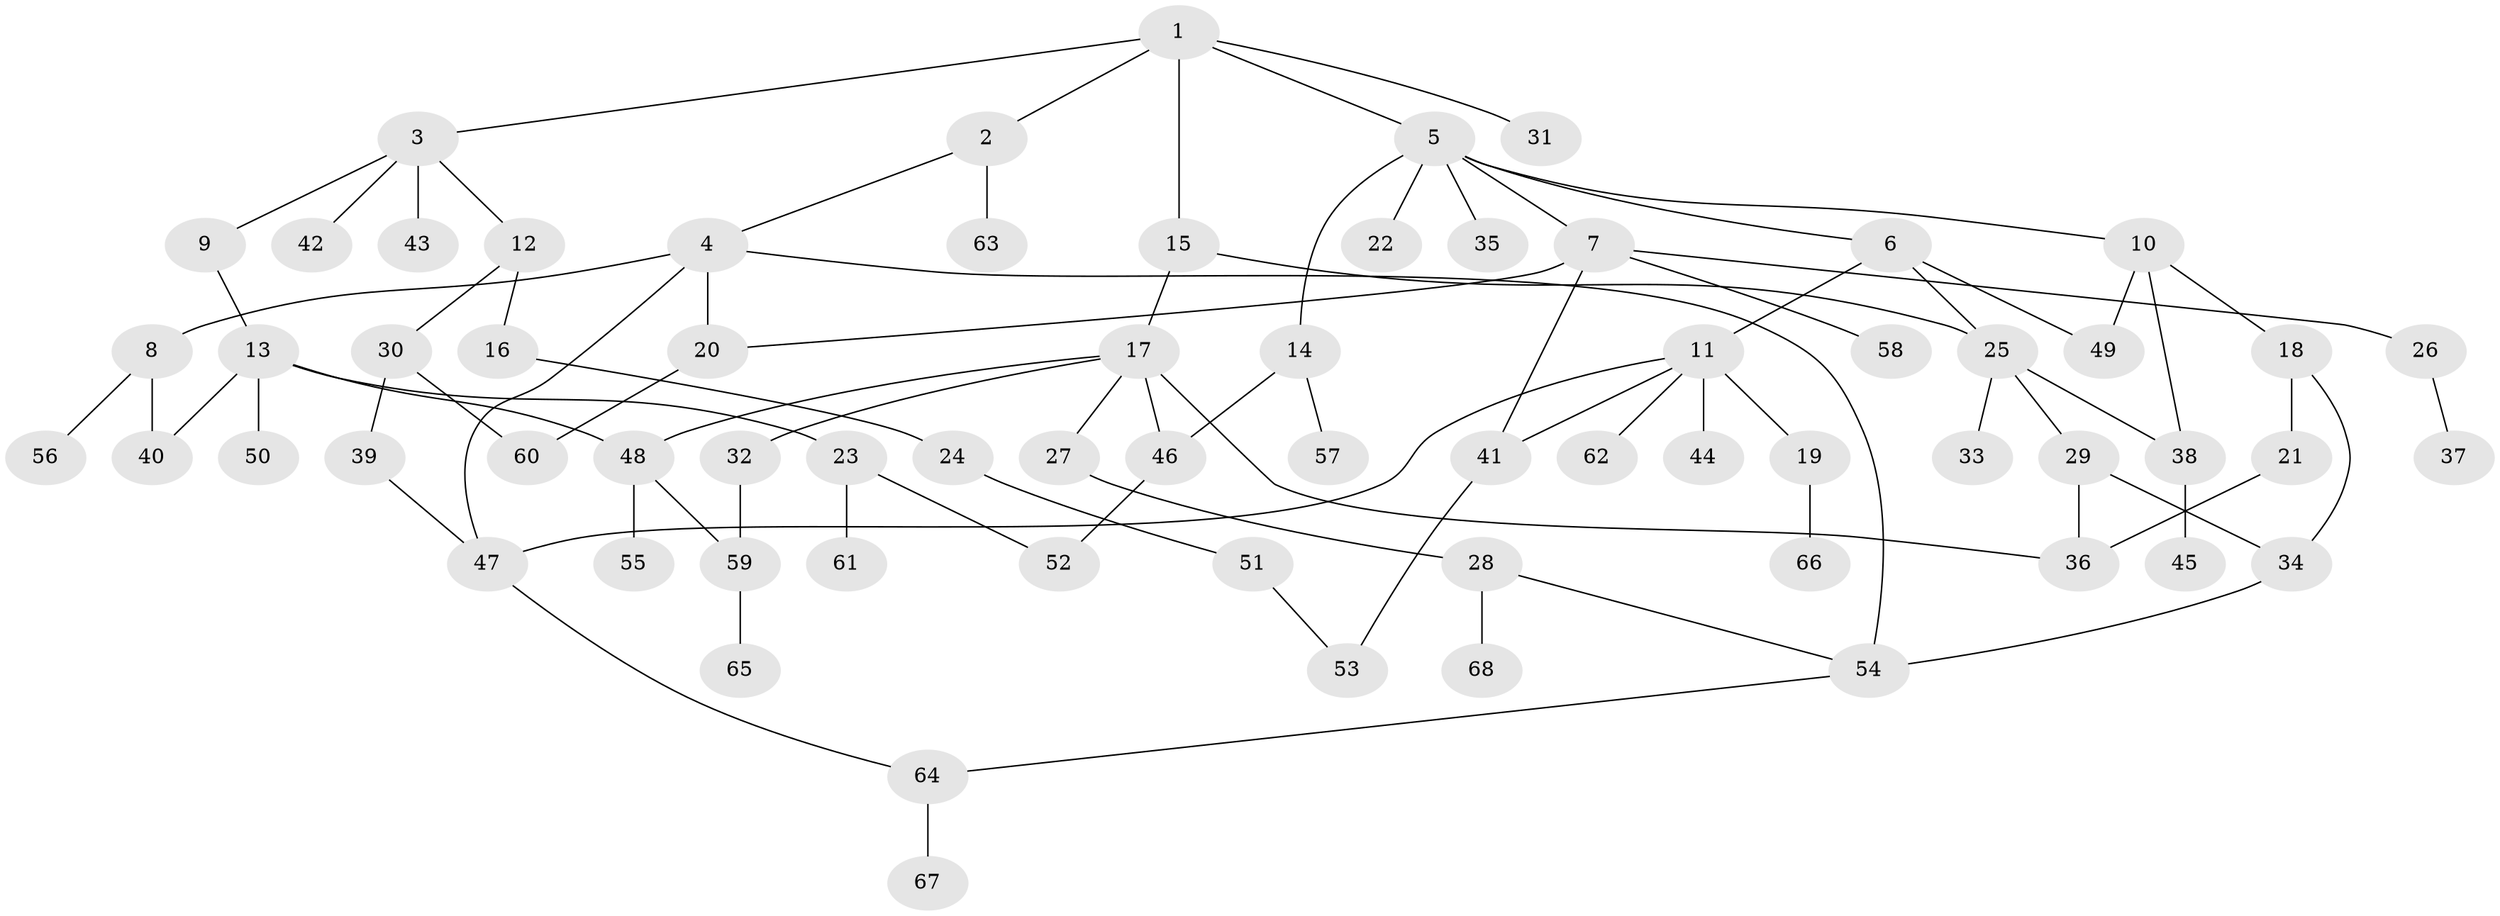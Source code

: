 // Generated by graph-tools (version 1.1) at 2025/25/03/09/25 03:25:31]
// undirected, 68 vertices, 87 edges
graph export_dot {
graph [start="1"]
  node [color=gray90,style=filled];
  1;
  2;
  3;
  4;
  5;
  6;
  7;
  8;
  9;
  10;
  11;
  12;
  13;
  14;
  15;
  16;
  17;
  18;
  19;
  20;
  21;
  22;
  23;
  24;
  25;
  26;
  27;
  28;
  29;
  30;
  31;
  32;
  33;
  34;
  35;
  36;
  37;
  38;
  39;
  40;
  41;
  42;
  43;
  44;
  45;
  46;
  47;
  48;
  49;
  50;
  51;
  52;
  53;
  54;
  55;
  56;
  57;
  58;
  59;
  60;
  61;
  62;
  63;
  64;
  65;
  66;
  67;
  68;
  1 -- 2;
  1 -- 3;
  1 -- 5;
  1 -- 15;
  1 -- 31;
  2 -- 4;
  2 -- 63;
  3 -- 9;
  3 -- 12;
  3 -- 42;
  3 -- 43;
  4 -- 8;
  4 -- 47;
  4 -- 54;
  4 -- 20;
  5 -- 6;
  5 -- 7;
  5 -- 10;
  5 -- 14;
  5 -- 22;
  5 -- 35;
  6 -- 11;
  6 -- 25;
  6 -- 49;
  7 -- 20;
  7 -- 26;
  7 -- 41;
  7 -- 58;
  8 -- 56;
  8 -- 40;
  9 -- 13;
  10 -- 18;
  10 -- 49;
  10 -- 38;
  11 -- 19;
  11 -- 44;
  11 -- 47;
  11 -- 62;
  11 -- 41;
  12 -- 16;
  12 -- 30;
  13 -- 23;
  13 -- 40;
  13 -- 48;
  13 -- 50;
  14 -- 46;
  14 -- 57;
  15 -- 17;
  15 -- 25;
  16 -- 24;
  17 -- 27;
  17 -- 32;
  17 -- 36;
  17 -- 46;
  17 -- 48;
  18 -- 21;
  18 -- 34;
  19 -- 66;
  20 -- 60;
  21 -- 36;
  23 -- 61;
  23 -- 52;
  24 -- 51;
  25 -- 29;
  25 -- 33;
  25 -- 38;
  26 -- 37;
  27 -- 28;
  28 -- 54;
  28 -- 68;
  29 -- 34;
  29 -- 36;
  30 -- 39;
  30 -- 60;
  32 -- 59;
  34 -- 54;
  38 -- 45;
  39 -- 47;
  41 -- 53;
  46 -- 52;
  47 -- 64;
  48 -- 55;
  48 -- 59;
  51 -- 53;
  54 -- 64;
  59 -- 65;
  64 -- 67;
}
